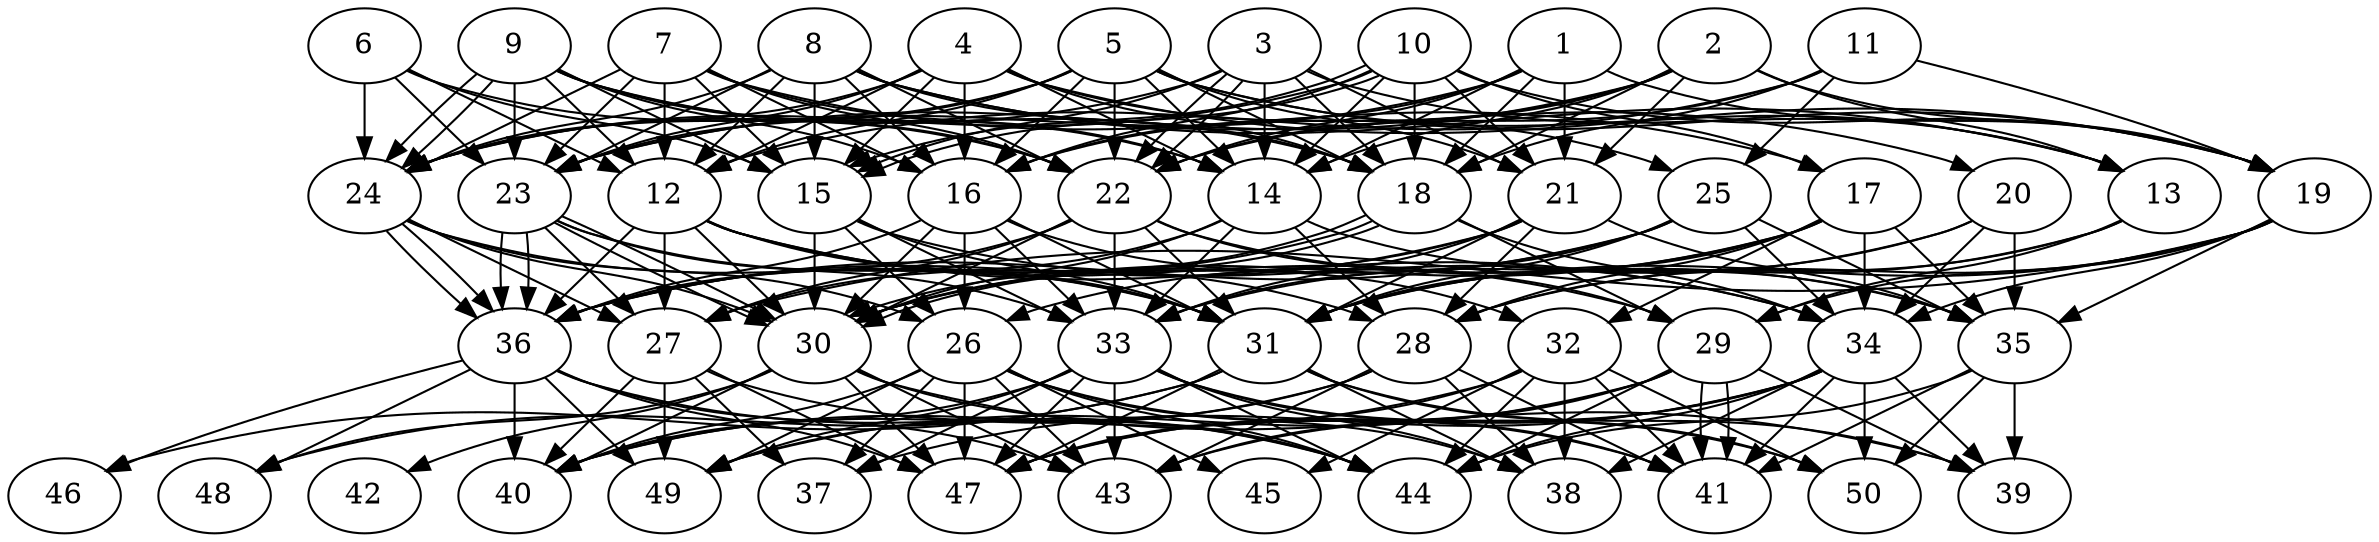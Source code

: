 // DAG automatically generated by daggen at Thu Oct  3 14:07:58 2019
// ./daggen --dot -n 50 --ccr 0.4 --fat 0.7 --regular 0.7 --density 0.9 --mindata 5242880 --maxdata 52428800 
digraph G {
  1 [size="66355200", alpha="0.00", expect_size="26542080"] 
  1 -> 14 [size ="26542080"]
  1 -> 16 [size ="26542080"]
  1 -> 18 [size ="26542080"]
  1 -> 19 [size ="26542080"]
  1 -> 21 [size ="26542080"]
  1 -> 22 [size ="26542080"]
  1 -> 23 [size ="26542080"]
  2 [size="47948800", alpha="0.19", expect_size="19179520"] 
  2 -> 13 [size ="19179520"]
  2 -> 14 [size ="19179520"]
  2 -> 16 [size ="19179520"]
  2 -> 18 [size ="19179520"]
  2 -> 19 [size ="19179520"]
  2 -> 21 [size ="19179520"]
  2 -> 22 [size ="19179520"]
  2 -> 23 [size ="19179520"]
  3 [size="32806400", alpha="0.02", expect_size="13122560"] 
  3 -> 13 [size ="13122560"]
  3 -> 14 [size ="13122560"]
  3 -> 15 [size ="13122560"]
  3 -> 18 [size ="13122560"]
  3 -> 21 [size ="13122560"]
  3 -> 22 [size ="13122560"]
  3 -> 22 [size ="13122560"]
  3 -> 24 [size ="13122560"]
  4 [size="41771520", alpha="0.08", expect_size="16708608"] 
  4 -> 12 [size ="16708608"]
  4 -> 14 [size ="16708608"]
  4 -> 15 [size ="16708608"]
  4 -> 16 [size ="16708608"]
  4 -> 18 [size ="16708608"]
  4 -> 19 [size ="16708608"]
  4 -> 23 [size ="16708608"]
  4 -> 24 [size ="16708608"]
  4 -> 25 [size ="16708608"]
  5 [size="81633280", alpha="0.05", expect_size="32653312"] 
  5 -> 12 [size ="32653312"]
  5 -> 13 [size ="32653312"]
  5 -> 14 [size ="32653312"]
  5 -> 16 [size ="32653312"]
  5 -> 18 [size ="32653312"]
  5 -> 19 [size ="32653312"]
  5 -> 21 [size ="32653312"]
  5 -> 22 [size ="32653312"]
  5 -> 23 [size ="32653312"]
  5 -> 24 [size ="32653312"]
  6 [size="28485120", alpha="0.11", expect_size="11394048"] 
  6 -> 12 [size ="11394048"]
  6 -> 15 [size ="11394048"]
  6 -> 22 [size ="11394048"]
  6 -> 23 [size ="11394048"]
  6 -> 24 [size ="11394048"]
  7 [size="115996160", alpha="0.11", expect_size="46398464"] 
  7 -> 12 [size ="46398464"]
  7 -> 14 [size ="46398464"]
  7 -> 15 [size ="46398464"]
  7 -> 16 [size ="46398464"]
  7 -> 17 [size ="46398464"]
  7 -> 22 [size ="46398464"]
  7 -> 23 [size ="46398464"]
  7 -> 24 [size ="46398464"]
  8 [size="15411200", alpha="0.18", expect_size="6164480"] 
  8 -> 12 [size ="6164480"]
  8 -> 13 [size ="6164480"]
  8 -> 15 [size ="6164480"]
  8 -> 16 [size ="6164480"]
  8 -> 18 [size ="6164480"]
  8 -> 20 [size ="6164480"]
  8 -> 22 [size ="6164480"]
  8 -> 23 [size ="6164480"]
  8 -> 24 [size ="6164480"]
  9 [size="30484480", alpha="0.11", expect_size="12193792"] 
  9 -> 12 [size ="12193792"]
  9 -> 14 [size ="12193792"]
  9 -> 15 [size ="12193792"]
  9 -> 16 [size ="12193792"]
  9 -> 18 [size ="12193792"]
  9 -> 22 [size ="12193792"]
  9 -> 23 [size ="12193792"]
  9 -> 24 [size ="12193792"]
  9 -> 24 [size ="12193792"]
  10 [size="44561920", alpha="0.14", expect_size="17824768"] 
  10 -> 14 [size ="17824768"]
  10 -> 15 [size ="17824768"]
  10 -> 15 [size ="17824768"]
  10 -> 16 [size ="17824768"]
  10 -> 17 [size ="17824768"]
  10 -> 18 [size ="17824768"]
  10 -> 19 [size ="17824768"]
  10 -> 21 [size ="17824768"]
  10 -> 24 [size ="17824768"]
  11 [size="17858560", alpha="0.09", expect_size="7143424"] 
  11 -> 12 [size ="7143424"]
  11 -> 18 [size ="7143424"]
  11 -> 19 [size ="7143424"]
  11 -> 22 [size ="7143424"]
  11 -> 25 [size ="7143424"]
  12 [size="19568640", alpha="0.02", expect_size="7827456"] 
  12 -> 27 [size ="7827456"]
  12 -> 28 [size ="7827456"]
  12 -> 29 [size ="7827456"]
  12 -> 30 [size ="7827456"]
  12 -> 31 [size ="7827456"]
  12 -> 34 [size ="7827456"]
  12 -> 36 [size ="7827456"]
  13 [size="15185920", alpha="0.17", expect_size="6074368"] 
  13 -> 28 [size ="6074368"]
  13 -> 29 [size ="6074368"]
  13 -> 31 [size ="6074368"]
  14 [size="26019840", alpha="0.19", expect_size="10407936"] 
  14 -> 27 [size ="10407936"]
  14 -> 28 [size ="10407936"]
  14 -> 30 [size ="10407936"]
  14 -> 33 [size ="10407936"]
  14 -> 35 [size ="10407936"]
  15 [size="75302400", alpha="0.01", expect_size="30120960"] 
  15 -> 26 [size ="30120960"]
  15 -> 30 [size ="30120960"]
  15 -> 31 [size ="30120960"]
  15 -> 33 [size ="30120960"]
  15 -> 34 [size ="30120960"]
  16 [size="106416640", alpha="0.07", expect_size="42566656"] 
  16 -> 26 [size ="42566656"]
  16 -> 30 [size ="42566656"]
  16 -> 31 [size ="42566656"]
  16 -> 32 [size ="42566656"]
  16 -> 33 [size ="42566656"]
  16 -> 36 [size ="42566656"]
  17 [size="54904320", alpha="0.16", expect_size="21961728"] 
  17 -> 26 [size ="21961728"]
  17 -> 28 [size ="21961728"]
  17 -> 30 [size ="21961728"]
  17 -> 31 [size ="21961728"]
  17 -> 32 [size ="21961728"]
  17 -> 34 [size ="21961728"]
  17 -> 35 [size ="21961728"]
  18 [size="118919680", alpha="0.04", expect_size="47567872"] 
  18 -> 29 [size ="47567872"]
  18 -> 30 [size ="47567872"]
  18 -> 30 [size ="47567872"]
  18 -> 34 [size ="47567872"]
  18 -> 36 [size ="47567872"]
  19 [size="106705920", alpha="0.18", expect_size="42682368"] 
  19 -> 27 [size ="42682368"]
  19 -> 28 [size ="42682368"]
  19 -> 29 [size ="42682368"]
  19 -> 31 [size ="42682368"]
  19 -> 34 [size ="42682368"]
  19 -> 35 [size ="42682368"]
  20 [size="54599680", alpha="0.02", expect_size="21839872"] 
  20 -> 31 [size ="21839872"]
  20 -> 33 [size ="21839872"]
  20 -> 34 [size ="21839872"]
  20 -> 35 [size ="21839872"]
  21 [size="21145600", alpha="0.14", expect_size="8458240"] 
  21 -> 28 [size ="8458240"]
  21 -> 30 [size ="8458240"]
  21 -> 31 [size ="8458240"]
  21 -> 33 [size ="8458240"]
  21 -> 35 [size ="8458240"]
  21 -> 36 [size ="8458240"]
  22 [size="75502080", alpha="0.13", expect_size="30200832"] 
  22 -> 27 [size ="30200832"]
  22 -> 29 [size ="30200832"]
  22 -> 30 [size ="30200832"]
  22 -> 31 [size ="30200832"]
  22 -> 33 [size ="30200832"]
  22 -> 35 [size ="30200832"]
  22 -> 36 [size ="30200832"]
  23 [size="87697920", alpha="0.15", expect_size="35079168"] 
  23 -> 27 [size ="35079168"]
  23 -> 30 [size ="35079168"]
  23 -> 30 [size ="35079168"]
  23 -> 31 [size ="35079168"]
  23 -> 33 [size ="35079168"]
  23 -> 36 [size ="35079168"]
  23 -> 36 [size ="35079168"]
  24 [size="72427520", alpha="0.02", expect_size="28971008"] 
  24 -> 26 [size ="28971008"]
  24 -> 27 [size ="28971008"]
  24 -> 30 [size ="28971008"]
  24 -> 31 [size ="28971008"]
  24 -> 36 [size ="28971008"]
  24 -> 36 [size ="28971008"]
  25 [size="67609600", alpha="0.01", expect_size="27043840"] 
  25 -> 30 [size ="27043840"]
  25 -> 31 [size ="27043840"]
  25 -> 33 [size ="27043840"]
  25 -> 34 [size ="27043840"]
  25 -> 35 [size ="27043840"]
  25 -> 36 [size ="27043840"]
  26 [size="76282880", alpha="0.02", expect_size="30513152"] 
  26 -> 37 [size ="30513152"]
  26 -> 38 [size ="30513152"]
  26 -> 40 [size ="30513152"]
  26 -> 41 [size ="30513152"]
  26 -> 43 [size ="30513152"]
  26 -> 44 [size ="30513152"]
  26 -> 45 [size ="30513152"]
  26 -> 47 [size ="30513152"]
  26 -> 49 [size ="30513152"]
  27 [size="119078400", alpha="0.00", expect_size="47631360"] 
  27 -> 37 [size ="47631360"]
  27 -> 40 [size ="47631360"]
  27 -> 44 [size ="47631360"]
  27 -> 47 [size ="47631360"]
  27 -> 49 [size ="47631360"]
  28 [size="95626240", alpha="0.19", expect_size="38250496"] 
  28 -> 38 [size ="38250496"]
  28 -> 40 [size ="38250496"]
  28 -> 41 [size ="38250496"]
  28 -> 43 [size ="38250496"]
  28 -> 49 [size ="38250496"]
  29 [size="116633600", alpha="0.01", expect_size="46653440"] 
  29 -> 39 [size ="46653440"]
  29 -> 41 [size ="46653440"]
  29 -> 41 [size ="46653440"]
  29 -> 43 [size ="46653440"]
  29 -> 44 [size ="46653440"]
  29 -> 47 [size ="46653440"]
  29 -> 49 [size ="46653440"]
  30 [size="103488000", alpha="0.09", expect_size="41395200"] 
  30 -> 39 [size ="41395200"]
  30 -> 40 [size ="41395200"]
  30 -> 42 [size ="41395200"]
  30 -> 43 [size ="41395200"]
  30 -> 44 [size ="41395200"]
  30 -> 47 [size ="41395200"]
  30 -> 48 [size ="41395200"]
  31 [size="112704000", alpha="0.17", expect_size="45081600"] 
  31 -> 38 [size ="45081600"]
  31 -> 39 [size ="45081600"]
  31 -> 46 [size ="45081600"]
  31 -> 47 [size ="45081600"]
  31 -> 48 [size ="45081600"]
  31 -> 50 [size ="45081600"]
  32 [size="79564800", alpha="0.06", expect_size="31825920"] 
  32 -> 38 [size ="31825920"]
  32 -> 40 [size ="31825920"]
  32 -> 41 [size ="31825920"]
  32 -> 44 [size ="31825920"]
  32 -> 45 [size ="31825920"]
  32 -> 47 [size ="31825920"]
  32 -> 50 [size ="31825920"]
  33 [size="38914560", alpha="0.15", expect_size="15565824"] 
  33 -> 37 [size ="15565824"]
  33 -> 38 [size ="15565824"]
  33 -> 40 [size ="15565824"]
  33 -> 41 [size ="15565824"]
  33 -> 43 [size ="15565824"]
  33 -> 44 [size ="15565824"]
  33 -> 47 [size ="15565824"]
  33 -> 49 [size ="15565824"]
  33 -> 50 [size ="15565824"]
  34 [size="128417280", alpha="0.07", expect_size="51366912"] 
  34 -> 37 [size ="51366912"]
  34 -> 38 [size ="51366912"]
  34 -> 39 [size ="51366912"]
  34 -> 41 [size ="51366912"]
  34 -> 43 [size ="51366912"]
  34 -> 44 [size ="51366912"]
  34 -> 47 [size ="51366912"]
  34 -> 50 [size ="51366912"]
  35 [size="22848000", alpha="0.09", expect_size="9139200"] 
  35 -> 39 [size ="9139200"]
  35 -> 41 [size ="9139200"]
  35 -> 44 [size ="9139200"]
  35 -> 50 [size ="9139200"]
  36 [size="26659840", alpha="0.07", expect_size="10663936"] 
  36 -> 40 [size ="10663936"]
  36 -> 43 [size ="10663936"]
  36 -> 44 [size ="10663936"]
  36 -> 46 [size ="10663936"]
  36 -> 47 [size ="10663936"]
  36 -> 48 [size ="10663936"]
  36 -> 49 [size ="10663936"]
  37 [size="37268480", alpha="0.13", expect_size="14907392"] 
  38 [size="39600640", alpha="0.16", expect_size="15840256"] 
  39 [size="35962880", alpha="0.15", expect_size="14385152"] 
  40 [size="43727360", alpha="0.01", expect_size="17490944"] 
  41 [size="94356480", alpha="0.08", expect_size="37742592"] 
  42 [size="74631680", alpha="0.06", expect_size="29852672"] 
  43 [size="108986880", alpha="0.17", expect_size="43594752"] 
  44 [size="81533440", alpha="0.17", expect_size="32613376"] 
  45 [size="123153920", alpha="0.07", expect_size="49261568"] 
  46 [size="60108800", alpha="0.08", expect_size="24043520"] 
  47 [size="103677440", alpha="0.06", expect_size="41470976"] 
  48 [size="59727360", alpha="0.19", expect_size="23890944"] 
  49 [size="34071040", alpha="0.09", expect_size="13628416"] 
  50 [size="120309760", alpha="0.14", expect_size="48123904"] 
}
